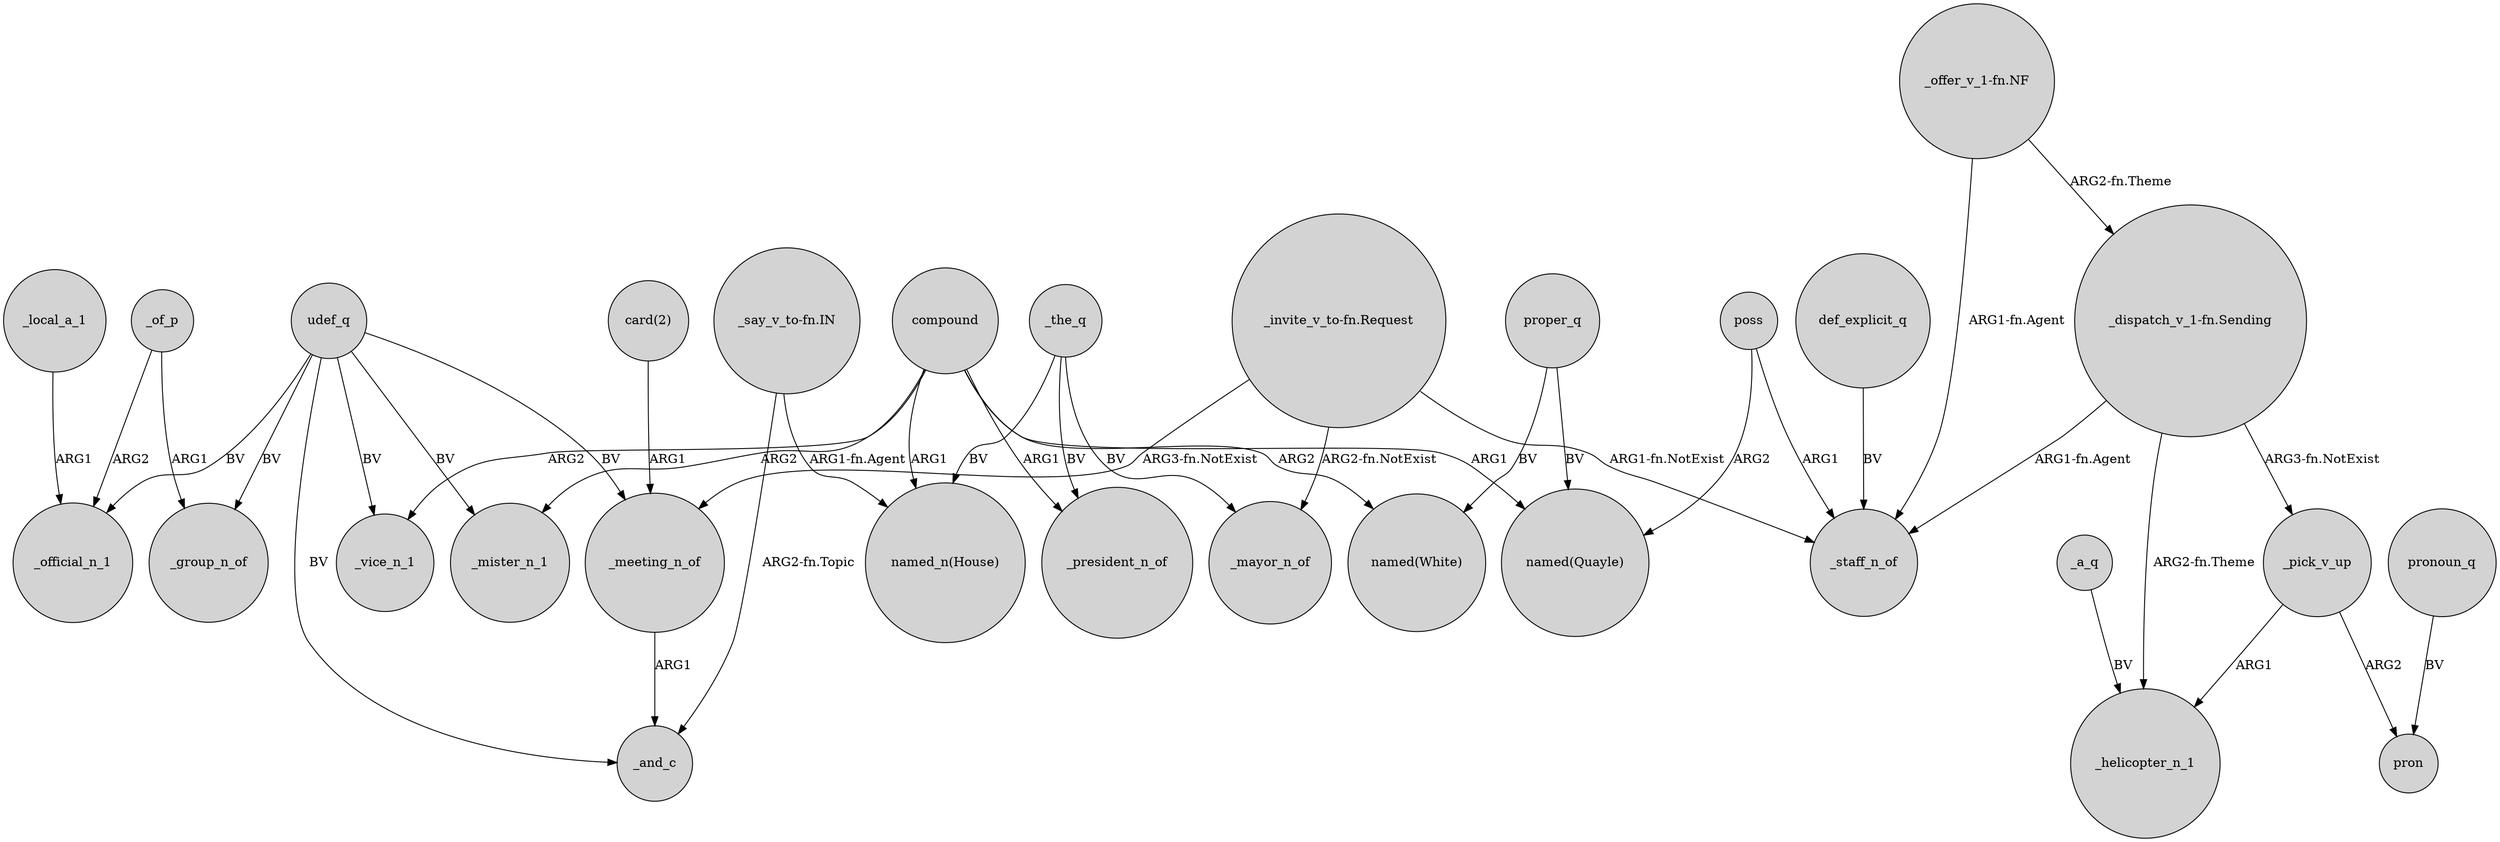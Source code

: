 digraph {
	node [shape=circle style=filled]
	compound -> _vice_n_1 [label=ARG2]
	_of_p -> _official_n_1 [label=ARG2]
	proper_q -> "named(Quayle)" [label=BV]
	"_offer_v_1-fn.NF" -> _staff_n_of [label="ARG1-fn.Agent"]
	_pick_v_up -> _helicopter_n_1 [label=ARG1]
	compound -> _mister_n_1 [label=ARG2]
	compound -> "named(White)" [label=ARG2]
	"_dispatch_v_1-fn.Sending" -> _staff_n_of [label="ARG1-fn.Agent"]
	udef_q -> _mister_n_1 [label=BV]
	compound -> "named(Quayle)" [label=ARG1]
	_of_p -> _group_n_of [label=ARG1]
	"_offer_v_1-fn.NF" -> "_dispatch_v_1-fn.Sending" [label="ARG2-fn.Theme"]
	udef_q -> _meeting_n_of [label=BV]
	compound -> "named_n(House)" [label=ARG1]
	_the_q -> "named_n(House)" [label=BV]
	udef_q -> _vice_n_1 [label=BV]
	_a_q -> _helicopter_n_1 [label=BV]
	"_dispatch_v_1-fn.Sending" -> _helicopter_n_1 [label="ARG2-fn.Theme"]
	_meeting_n_of -> _and_c [label=ARG1]
	"card(2)" -> _meeting_n_of [label=ARG1]
	def_explicit_q -> _staff_n_of [label=BV]
	proper_q -> "named(White)" [label=BV]
	pronoun_q -> pron [label=BV]
	poss -> _staff_n_of [label=ARG1]
	_pick_v_up -> pron [label=ARG2]
	"_say_v_to-fn.IN" -> "named_n(House)" [label="ARG1-fn.Agent"]
	_local_a_1 -> _official_n_1 [label=ARG1]
	compound -> _president_n_of [label=ARG1]
	"_dispatch_v_1-fn.Sending" -> _pick_v_up [label="ARG3-fn.NotExist"]
	udef_q -> _official_n_1 [label=BV]
	"_say_v_to-fn.IN" -> _and_c [label="ARG2-fn.Topic"]
	_the_q -> _president_n_of [label=BV]
	"_invite_v_to-fn.Request" -> _meeting_n_of [label="ARG3-fn.NotExist"]
	"_invite_v_to-fn.Request" -> _mayor_n_of [label="ARG2-fn.NotExist"]
	_the_q -> _mayor_n_of [label=BV]
	poss -> "named(Quayle)" [label=ARG2]
	udef_q -> _and_c [label=BV]
	udef_q -> _group_n_of [label=BV]
	"_invite_v_to-fn.Request" -> _staff_n_of [label="ARG1-fn.NotExist"]
}
